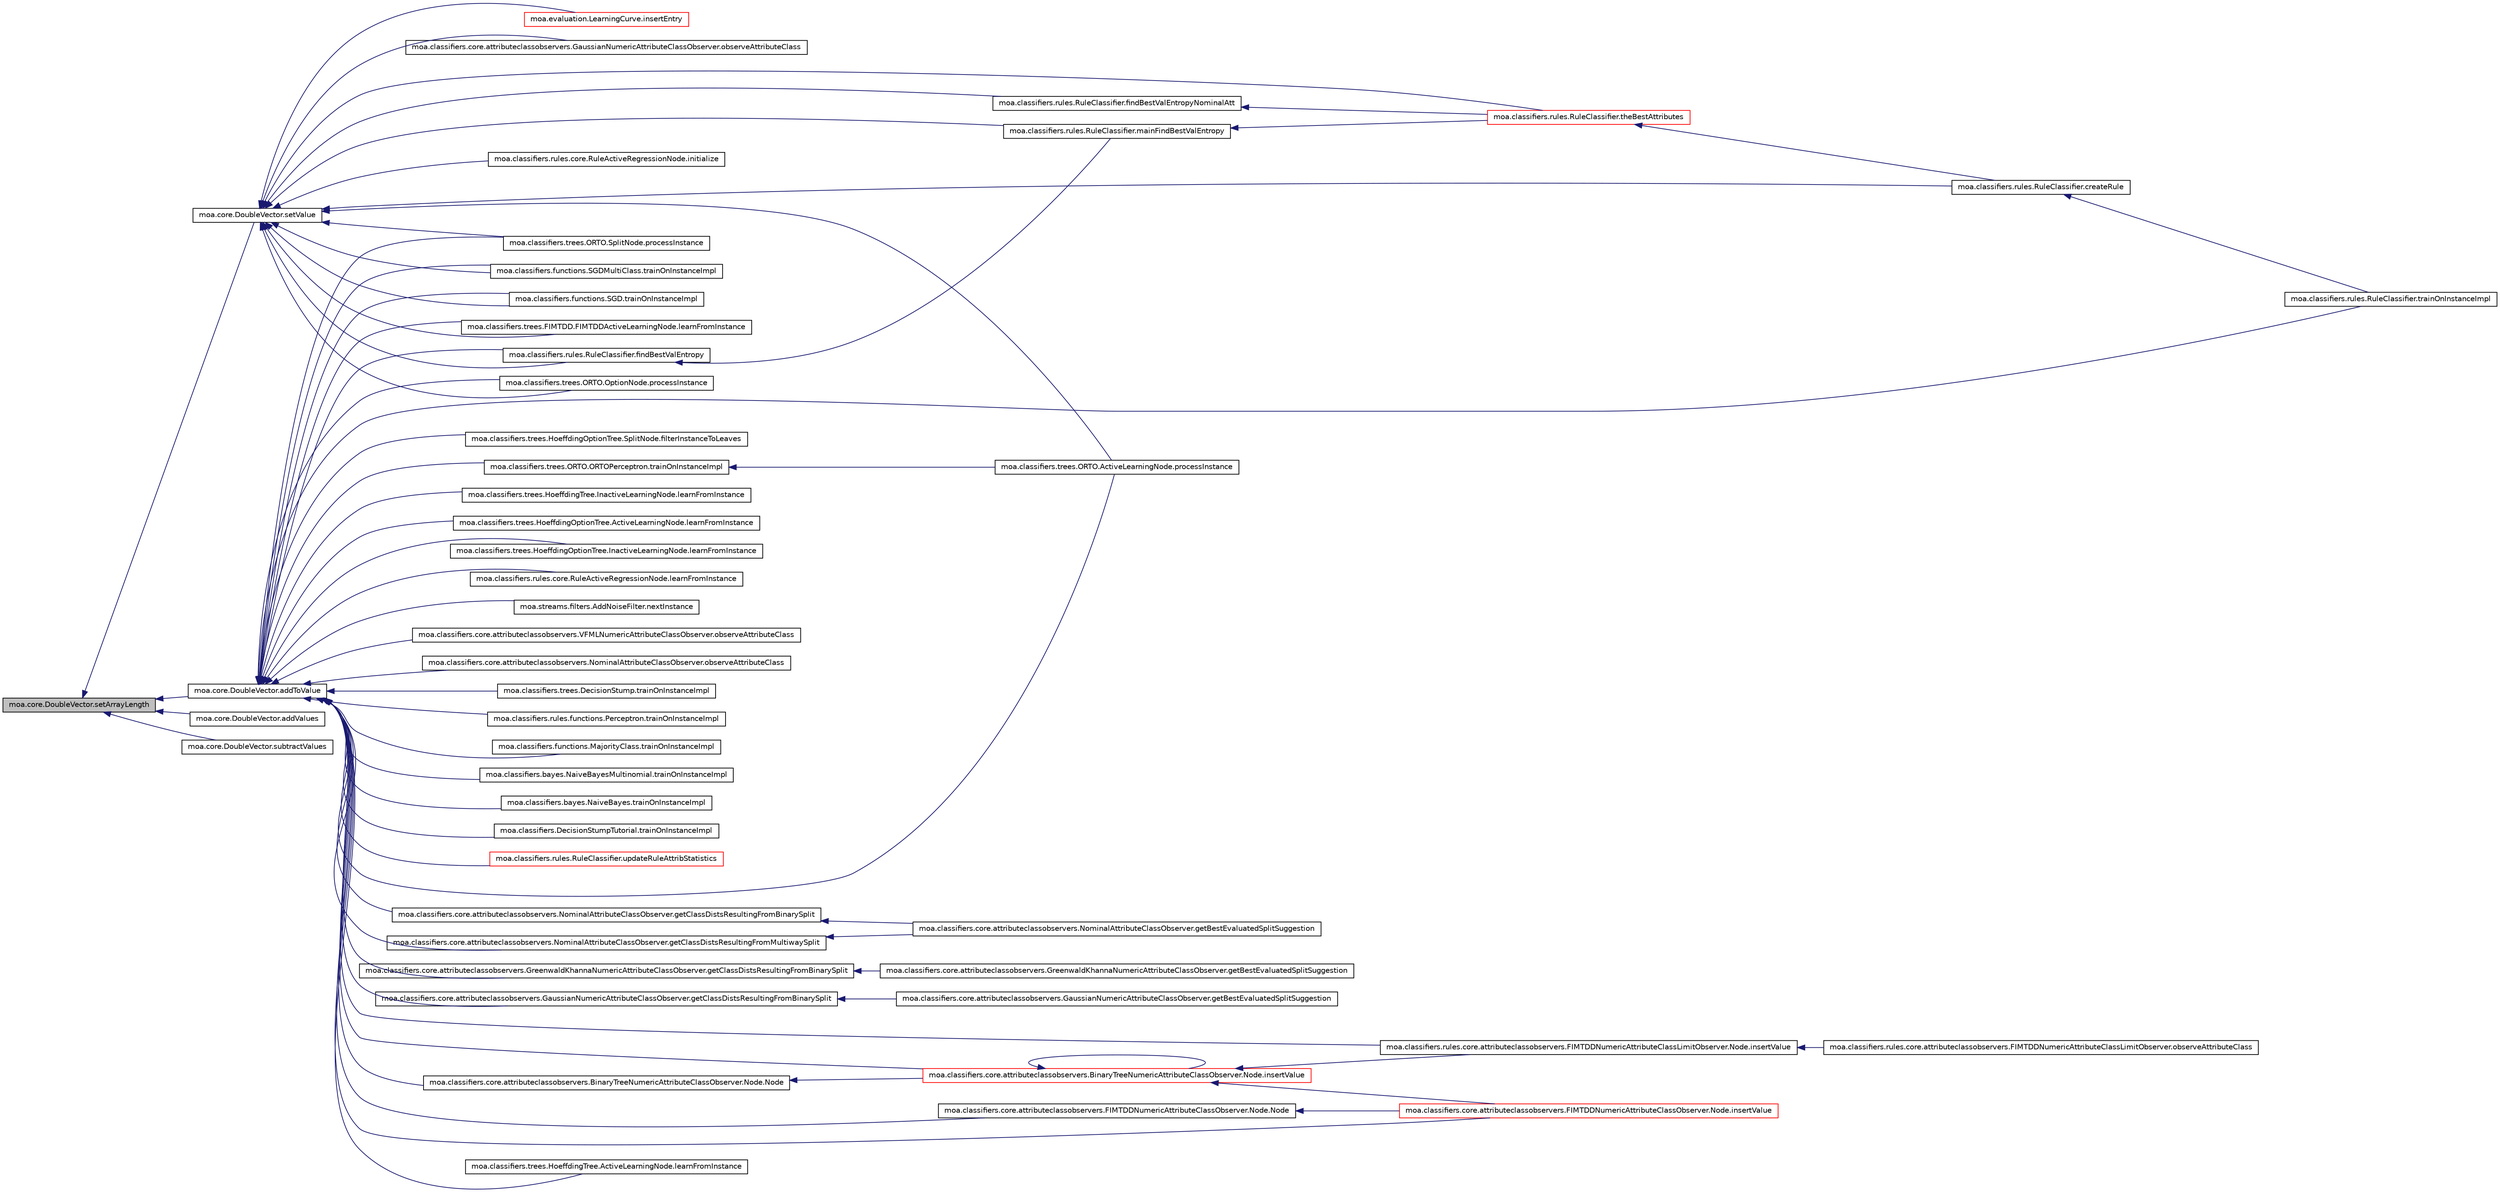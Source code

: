 digraph G
{
  edge [fontname="Helvetica",fontsize="10",labelfontname="Helvetica",labelfontsize="10"];
  node [fontname="Helvetica",fontsize="10",shape=record];
  rankdir=LR;
  Node1 [label="moa.core.DoubleVector.setArrayLength",height=0.2,width=0.4,color="black", fillcolor="grey75", style="filled" fontcolor="black"];
  Node1 -> Node2 [dir=back,color="midnightblue",fontsize="10",style="solid",fontname="Helvetica"];
  Node2 [label="moa.core.DoubleVector.addToValue",height=0.2,width=0.4,color="black", fillcolor="white", style="filled",URL="$classmoa_1_1core_1_1DoubleVector.html#a4050209166f4be04dd9f6dac3535d60e"];
  Node2 -> Node3 [dir=back,color="midnightblue",fontsize="10",style="solid",fontname="Helvetica"];
  Node3 [label="moa.classifiers.trees.HoeffdingOptionTree.SplitNode.filterInstanceToLeaves",height=0.2,width=0.4,color="black", fillcolor="white", style="filled",URL="$classmoa_1_1classifiers_1_1trees_1_1HoeffdingOptionTree_1_1SplitNode.html#a6f48271d4990eb62f3bf67c90c46f16d"];
  Node2 -> Node4 [dir=back,color="midnightblue",fontsize="10",style="solid",fontname="Helvetica"];
  Node4 [label="moa.classifiers.rules.RuleClassifier.findBestValEntropy",height=0.2,width=0.4,color="black", fillcolor="white", style="filled",URL="$classmoa_1_1classifiers_1_1rules_1_1RuleClassifier.html#af0f8c83ee817b32dcf1c1cf2bdf525f0"];
  Node4 -> Node5 [dir=back,color="midnightblue",fontsize="10",style="solid",fontname="Helvetica"];
  Node5 [label="moa.classifiers.rules.RuleClassifier.mainFindBestValEntropy",height=0.2,width=0.4,color="black", fillcolor="white", style="filled",URL="$classmoa_1_1classifiers_1_1rules_1_1RuleClassifier.html#aa3026ed69fead2e4677193c1824d1b12"];
  Node5 -> Node6 [dir=back,color="midnightblue",fontsize="10",style="solid",fontname="Helvetica"];
  Node6 [label="moa.classifiers.rules.RuleClassifier.theBestAttributes",height=0.2,width=0.4,color="red", fillcolor="white", style="filled",URL="$classmoa_1_1classifiers_1_1rules_1_1RuleClassifier.html#a08c80bf89e9f5c410373626cbfcf7464"];
  Node6 -> Node7 [dir=back,color="midnightblue",fontsize="10",style="solid",fontname="Helvetica"];
  Node7 [label="moa.classifiers.rules.RuleClassifier.createRule",height=0.2,width=0.4,color="black", fillcolor="white", style="filled",URL="$classmoa_1_1classifiers_1_1rules_1_1RuleClassifier.html#af0c813365cafcbc1698c258b856e4960"];
  Node7 -> Node8 [dir=back,color="midnightblue",fontsize="10",style="solid",fontname="Helvetica"];
  Node8 [label="moa.classifiers.rules.RuleClassifier.trainOnInstanceImpl",height=0.2,width=0.4,color="black", fillcolor="white", style="filled",URL="$classmoa_1_1classifiers_1_1rules_1_1RuleClassifier.html#abaeafe5f63a8fda72e948fc9e259d645",tooltip="Trains this classifier incrementally using the given instance."];
  Node2 -> Node9 [dir=back,color="midnightblue",fontsize="10",style="solid",fontname="Helvetica"];
  Node9 [label="moa.classifiers.core.attributeclassobservers.NominalAttributeClassObserver.getClassDistsResultingFromBinarySplit",height=0.2,width=0.4,color="black", fillcolor="white", style="filled",URL="$classmoa_1_1classifiers_1_1core_1_1attributeclassobservers_1_1NominalAttributeClassObserver.html#a3648e3ee1b90ff37541481c63363ad9a"];
  Node9 -> Node10 [dir=back,color="midnightblue",fontsize="10",style="solid",fontname="Helvetica"];
  Node10 [label="moa.classifiers.core.attributeclassobservers.NominalAttributeClassObserver.getBestEvaluatedSplitSuggestion",height=0.2,width=0.4,color="black", fillcolor="white", style="filled",URL="$classmoa_1_1classifiers_1_1core_1_1attributeclassobservers_1_1NominalAttributeClassObserver.html#accec1054970c8656dd8b85da0c45973d",tooltip="Gets the best split suggestion given a criterion and a class distribution."];
  Node2 -> Node11 [dir=back,color="midnightblue",fontsize="10",style="solid",fontname="Helvetica"];
  Node11 [label="moa.classifiers.core.attributeclassobservers.GreenwaldKhannaNumericAttributeClassObserver.getClassDistsResultingFromBinarySplit",height=0.2,width=0.4,color="black", fillcolor="white", style="filled",URL="$classmoa_1_1classifiers_1_1core_1_1attributeclassobservers_1_1GreenwaldKhannaNumericAttributeClassObserver.html#a020956b3baf6adf1342a04994dbb3547"];
  Node11 -> Node12 [dir=back,color="midnightblue",fontsize="10",style="solid",fontname="Helvetica"];
  Node12 [label="moa.classifiers.core.attributeclassobservers.GreenwaldKhannaNumericAttributeClassObserver.getBestEvaluatedSplitSuggestion",height=0.2,width=0.4,color="black", fillcolor="white", style="filled",URL="$classmoa_1_1classifiers_1_1core_1_1attributeclassobservers_1_1GreenwaldKhannaNumericAttributeClassObserver.html#a5e43b97b26839f07870b05a20dd18221",tooltip="Gets the best split suggestion given a criterion and a class distribution."];
  Node2 -> Node13 [dir=back,color="midnightblue",fontsize="10",style="solid",fontname="Helvetica"];
  Node13 [label="moa.classifiers.core.attributeclassobservers.GaussianNumericAttributeClassObserver.getClassDistsResultingFromBinarySplit",height=0.2,width=0.4,color="black", fillcolor="white", style="filled",URL="$classmoa_1_1classifiers_1_1core_1_1attributeclassobservers_1_1GaussianNumericAttributeClassObserver.html#a6aa9fa821534bf559c4945cb7acb81bf"];
  Node13 -> Node14 [dir=back,color="midnightblue",fontsize="10",style="solid",fontname="Helvetica"];
  Node14 [label="moa.classifiers.core.attributeclassobservers.GaussianNumericAttributeClassObserver.getBestEvaluatedSplitSuggestion",height=0.2,width=0.4,color="black", fillcolor="white", style="filled",URL="$classmoa_1_1classifiers_1_1core_1_1attributeclassobservers_1_1GaussianNumericAttributeClassObserver.html#a34446fa2c3deac589b3c813610bb746d",tooltip="Gets the best split suggestion given a criterion and a class distribution."];
  Node2 -> Node15 [dir=back,color="midnightblue",fontsize="10",style="solid",fontname="Helvetica"];
  Node15 [label="moa.classifiers.core.attributeclassobservers.NominalAttributeClassObserver.getClassDistsResultingFromMultiwaySplit",height=0.2,width=0.4,color="black", fillcolor="white", style="filled",URL="$classmoa_1_1classifiers_1_1core_1_1attributeclassobservers_1_1NominalAttributeClassObserver.html#a3f2bc90ff1bc70a208aa00f0f724370a"];
  Node15 -> Node10 [dir=back,color="midnightblue",fontsize="10",style="solid",fontname="Helvetica"];
  Node2 -> Node16 [dir=back,color="midnightblue",fontsize="10",style="solid",fontname="Helvetica"];
  Node16 [label="moa.classifiers.rules.core.attributeclassobservers.FIMTDDNumericAttributeClassLimitObserver.Node.insertValue",height=0.2,width=0.4,color="black", fillcolor="white", style="filled",URL="$classmoa_1_1classifiers_1_1rules_1_1core_1_1attributeclassobservers_1_1FIMTDDNumericAttributeClassLimitObserver_1_1Node.html#ab5b7594205d5d9f1342785b9f6549d27",tooltip="Insert a new value into the tree, updating both the sum of values and sum of squared..."];
  Node16 -> Node17 [dir=back,color="midnightblue",fontsize="10",style="solid",fontname="Helvetica"];
  Node17 [label="moa.classifiers.rules.core.attributeclassobservers.FIMTDDNumericAttributeClassLimitObserver.observeAttributeClass",height=0.2,width=0.4,color="black", fillcolor="white", style="filled",URL="$classmoa_1_1classifiers_1_1rules_1_1core_1_1attributeclassobservers_1_1FIMTDDNumericAttributeClassLimitObserver.html#a06c6235774d33280afcd588efdc90ff3"];
  Node2 -> Node18 [dir=back,color="midnightblue",fontsize="10",style="solid",fontname="Helvetica"];
  Node18 [label="moa.classifiers.core.attributeclassobservers.FIMTDDNumericAttributeClassObserver.Node.insertValue",height=0.2,width=0.4,color="red", fillcolor="white", style="filled",URL="$classmoa_1_1classifiers_1_1core_1_1attributeclassobservers_1_1FIMTDDNumericAttributeClassObserver_1_1Node.html#a738aab487236eff2f7fc0668f56dc296",tooltip="Insert a new value into the tree, updating both the sum of values and sum of squared..."];
  Node2 -> Node19 [dir=back,color="midnightblue",fontsize="10",style="solid",fontname="Helvetica"];
  Node19 [label="moa.classifiers.core.attributeclassobservers.BinaryTreeNumericAttributeClassObserver.Node.insertValue",height=0.2,width=0.4,color="red", fillcolor="white", style="filled",URL="$classmoa_1_1classifiers_1_1core_1_1attributeclassobservers_1_1BinaryTreeNumericAttributeClassObserver_1_1Node.html#ab43aea24c9a697b2834c61c8a8023a77"];
  Node19 -> Node16 [dir=back,color="midnightblue",fontsize="10",style="solid",fontname="Helvetica"];
  Node19 -> Node18 [dir=back,color="midnightblue",fontsize="10",style="solid",fontname="Helvetica"];
  Node19 -> Node19 [dir=back,color="midnightblue",fontsize="10",style="solid",fontname="Helvetica"];
  Node2 -> Node20 [dir=back,color="midnightblue",fontsize="10",style="solid",fontname="Helvetica"];
  Node20 [label="moa.classifiers.trees.HoeffdingTree.ActiveLearningNode.learnFromInstance",height=0.2,width=0.4,color="black", fillcolor="white", style="filled",URL="$classmoa_1_1classifiers_1_1trees_1_1HoeffdingTree_1_1ActiveLearningNode.html#ac5b3cfde80e659fe0ee639be3af002ab"];
  Node2 -> Node21 [dir=back,color="midnightblue",fontsize="10",style="solid",fontname="Helvetica"];
  Node21 [label="moa.classifiers.trees.HoeffdingTree.InactiveLearningNode.learnFromInstance",height=0.2,width=0.4,color="black", fillcolor="white", style="filled",URL="$classmoa_1_1classifiers_1_1trees_1_1HoeffdingTree_1_1InactiveLearningNode.html#ada21d9bc30c7ccebcf9da43166ca3f5f"];
  Node2 -> Node22 [dir=back,color="midnightblue",fontsize="10",style="solid",fontname="Helvetica"];
  Node22 [label="moa.classifiers.trees.HoeffdingOptionTree.ActiveLearningNode.learnFromInstance",height=0.2,width=0.4,color="black", fillcolor="white", style="filled",URL="$classmoa_1_1classifiers_1_1trees_1_1HoeffdingOptionTree_1_1ActiveLearningNode.html#a9fc3b69164dc55b2e305f4542ca4139f"];
  Node2 -> Node23 [dir=back,color="midnightblue",fontsize="10",style="solid",fontname="Helvetica"];
  Node23 [label="moa.classifiers.trees.HoeffdingOptionTree.InactiveLearningNode.learnFromInstance",height=0.2,width=0.4,color="black", fillcolor="white", style="filled",URL="$classmoa_1_1classifiers_1_1trees_1_1HoeffdingOptionTree_1_1InactiveLearningNode.html#a1bcbe426922543f5154353677ad13e72"];
  Node2 -> Node24 [dir=back,color="midnightblue",fontsize="10",style="solid",fontname="Helvetica"];
  Node24 [label="moa.classifiers.trees.FIMTDD.FIMTDDActiveLearningNode.learnFromInstance",height=0.2,width=0.4,color="black", fillcolor="white", style="filled",URL="$classmoa_1_1classifiers_1_1trees_1_1FIMTDD_1_1FIMTDDActiveLearningNode.html#a010e122cfb2f1519904af77a238fb9f5",tooltip="Method to learn from an instance that passes the new instance to the perceptron learner..."];
  Node2 -> Node25 [dir=back,color="midnightblue",fontsize="10",style="solid",fontname="Helvetica"];
  Node25 [label="moa.classifiers.rules.core.RuleActiveRegressionNode.learnFromInstance",height=0.2,width=0.4,color="black", fillcolor="white", style="filled",URL="$classmoa_1_1classifiers_1_1rules_1_1core_1_1RuleActiveRegressionNode.html#adc7f0578888c435fd67cfa803ed3fc71"];
  Node2 -> Node26 [dir=back,color="midnightblue",fontsize="10",style="solid",fontname="Helvetica"];
  Node26 [label="moa.streams.filters.AddNoiseFilter.nextInstance",height=0.2,width=0.4,color="black", fillcolor="white", style="filled",URL="$classmoa_1_1streams_1_1filters_1_1AddNoiseFilter.html#aa2b74031522eba8bf0b3f570eab687d2",tooltip="Gets the next instance from this stream."];
  Node2 -> Node27 [dir=back,color="midnightblue",fontsize="10",style="solid",fontname="Helvetica"];
  Node27 [label="moa.classifiers.core.attributeclassobservers.FIMTDDNumericAttributeClassObserver.Node.Node",height=0.2,width=0.4,color="black", fillcolor="white", style="filled",URL="$classmoa_1_1classifiers_1_1core_1_1attributeclassobservers_1_1FIMTDDNumericAttributeClassObserver_1_1Node.html#a94d7ac9de01e6f4b6c7fa4fcb5d99752"];
  Node27 -> Node18 [dir=back,color="midnightblue",fontsize="10",style="solid",fontname="Helvetica"];
  Node2 -> Node28 [dir=back,color="midnightblue",fontsize="10",style="solid",fontname="Helvetica"];
  Node28 [label="moa.classifiers.core.attributeclassobservers.BinaryTreeNumericAttributeClassObserver.Node.Node",height=0.2,width=0.4,color="black", fillcolor="white", style="filled",URL="$classmoa_1_1classifiers_1_1core_1_1attributeclassobservers_1_1BinaryTreeNumericAttributeClassObserver_1_1Node.html#a06c4271082375d85ba9aa9cbf0994584"];
  Node28 -> Node19 [dir=back,color="midnightblue",fontsize="10",style="solid",fontname="Helvetica"];
  Node2 -> Node29 [dir=back,color="midnightblue",fontsize="10",style="solid",fontname="Helvetica"];
  Node29 [label="moa.classifiers.core.attributeclassobservers.VFMLNumericAttributeClassObserver.observeAttributeClass",height=0.2,width=0.4,color="black", fillcolor="white", style="filled",URL="$classmoa_1_1classifiers_1_1core_1_1attributeclassobservers_1_1VFMLNumericAttributeClassObserver.html#a6dc9db81d435e3d4f930f51b8b0c2642",tooltip="Updates statistics of this observer given an attribute value, a class and the weight..."];
  Node2 -> Node30 [dir=back,color="midnightblue",fontsize="10",style="solid",fontname="Helvetica"];
  Node30 [label="moa.classifiers.core.attributeclassobservers.NominalAttributeClassObserver.observeAttributeClass",height=0.2,width=0.4,color="black", fillcolor="white", style="filled",URL="$classmoa_1_1classifiers_1_1core_1_1attributeclassobservers_1_1NominalAttributeClassObserver.html#a4903ca652c16f176db1ebdb2a5ac683c",tooltip="Updates statistics of this observer given an attribute value, a class and the weight..."];
  Node2 -> Node31 [dir=back,color="midnightblue",fontsize="10",style="solid",fontname="Helvetica"];
  Node31 [label="moa.classifiers.trees.ORTO.ActiveLearningNode.processInstance",height=0.2,width=0.4,color="black", fillcolor="white", style="filled",URL="$classmoa_1_1classifiers_1_1trees_1_1ORTO_1_1ActiveLearningNode.html#a56892d5a3620b1df383f415202d5e916"];
  Node2 -> Node32 [dir=back,color="midnightblue",fontsize="10",style="solid",fontname="Helvetica"];
  Node32 [label="moa.classifiers.trees.ORTO.OptionNode.processInstance",height=0.2,width=0.4,color="black", fillcolor="white", style="filled",URL="$classmoa_1_1classifiers_1_1trees_1_1ORTO_1_1OptionNode.html#add3cad73c00c3ac29decf238bb9e26da"];
  Node2 -> Node33 [dir=back,color="midnightblue",fontsize="10",style="solid",fontname="Helvetica"];
  Node33 [label="moa.classifiers.trees.ORTO.SplitNode.processInstance",height=0.2,width=0.4,color="black", fillcolor="white", style="filled",URL="$classmoa_1_1classifiers_1_1trees_1_1ORTO_1_1SplitNode.html#a4434ca7bad0ac2f1a1db2141b95c2262"];
  Node2 -> Node34 [dir=back,color="midnightblue",fontsize="10",style="solid",fontname="Helvetica"];
  Node34 [label="moa.classifiers.trees.ORTO.ORTOPerceptron.trainOnInstanceImpl",height=0.2,width=0.4,color="black", fillcolor="white", style="filled",URL="$classmoa_1_1classifiers_1_1trees_1_1ORTO_1_1ORTOPerceptron.html#a74b8104e1b397ce074252442af5eec71",tooltip="Update the model using the provided instance."];
  Node34 -> Node31 [dir=back,color="midnightblue",fontsize="10",style="solid",fontname="Helvetica"];
  Node2 -> Node35 [dir=back,color="midnightblue",fontsize="10",style="solid",fontname="Helvetica"];
  Node35 [label="moa.classifiers.trees.DecisionStump.trainOnInstanceImpl",height=0.2,width=0.4,color="black", fillcolor="white", style="filled",URL="$classmoa_1_1classifiers_1_1trees_1_1DecisionStump.html#a32067bc75ba3bd5e5a56955740a091cb",tooltip="Trains this classifier incrementally using the given instance."];
  Node2 -> Node8 [dir=back,color="midnightblue",fontsize="10",style="solid",fontname="Helvetica"];
  Node2 -> Node36 [dir=back,color="midnightblue",fontsize="10",style="solid",fontname="Helvetica"];
  Node36 [label="moa.classifiers.functions.SGDMultiClass.trainOnInstanceImpl",height=0.2,width=0.4,color="black", fillcolor="white", style="filled",URL="$classmoa_1_1classifiers_1_1functions_1_1SGDMultiClass.html#a80eb3f2f9d30d403c820ee5a2b822179"];
  Node2 -> Node37 [dir=back,color="midnightblue",fontsize="10",style="solid",fontname="Helvetica"];
  Node37 [label="moa.classifiers.functions.SGD.trainOnInstanceImpl",height=0.2,width=0.4,color="black", fillcolor="white", style="filled",URL="$classmoa_1_1classifiers_1_1functions_1_1SGD.html#ab783d42c0b72dbc47dee632ee899eb0c",tooltip="Trains the classifier with the given instance."];
  Node2 -> Node38 [dir=back,color="midnightblue",fontsize="10",style="solid",fontname="Helvetica"];
  Node38 [label="moa.classifiers.rules.functions.Perceptron.trainOnInstanceImpl",height=0.2,width=0.4,color="black", fillcolor="white", style="filled",URL="$classmoa_1_1classifiers_1_1rules_1_1functions_1_1Perceptron.html#a20ccc729ffc116b8ad81830e8e735d09",tooltip="Update the model using the provided instance."];
  Node2 -> Node39 [dir=back,color="midnightblue",fontsize="10",style="solid",fontname="Helvetica"];
  Node39 [label="moa.classifiers.functions.MajorityClass.trainOnInstanceImpl",height=0.2,width=0.4,color="black", fillcolor="white", style="filled",URL="$classmoa_1_1classifiers_1_1functions_1_1MajorityClass.html#aa440d2066c5d61a7882980ead732ac20",tooltip="Trains this classifier incrementally using the given instance."];
  Node2 -> Node40 [dir=back,color="midnightblue",fontsize="10",style="solid",fontname="Helvetica"];
  Node40 [label="moa.classifiers.bayes.NaiveBayesMultinomial.trainOnInstanceImpl",height=0.2,width=0.4,color="black", fillcolor="white", style="filled",URL="$classmoa_1_1classifiers_1_1bayes_1_1NaiveBayesMultinomial.html#ac0dda871026eab559944c60987538b1a",tooltip="Trains the classifier with the given instance."];
  Node2 -> Node41 [dir=back,color="midnightblue",fontsize="10",style="solid",fontname="Helvetica"];
  Node41 [label="moa.classifiers.bayes.NaiveBayes.trainOnInstanceImpl",height=0.2,width=0.4,color="black", fillcolor="white", style="filled",URL="$classmoa_1_1classifiers_1_1bayes_1_1NaiveBayes.html#a49475a13eb0f2a0955a04a0d25b7bec0",tooltip="Trains this classifier incrementally using the given instance."];
  Node2 -> Node42 [dir=back,color="midnightblue",fontsize="10",style="solid",fontname="Helvetica"];
  Node42 [label="moa.classifiers.DecisionStumpTutorial.trainOnInstanceImpl",height=0.2,width=0.4,color="black", fillcolor="white", style="filled",URL="$classmoa_1_1classifiers_1_1DecisionStumpTutorial.html#a6712d7bdd492223e5d17f11155a4c461",tooltip="Trains this classifier incrementally using the given instance."];
  Node2 -> Node43 [dir=back,color="midnightblue",fontsize="10",style="solid",fontname="Helvetica"];
  Node43 [label="moa.classifiers.rules.RuleClassifier.updateRuleAttribStatistics",height=0.2,width=0.4,color="red", fillcolor="white", style="filled",URL="$classmoa_1_1classifiers_1_1rules_1_1RuleClassifier.html#a702db28f3a9c0d2712df478c53adfbc6"];
  Node1 -> Node44 [dir=back,color="midnightblue",fontsize="10",style="solid",fontname="Helvetica"];
  Node44 [label="moa.core.DoubleVector.addValues",height=0.2,width=0.4,color="black", fillcolor="white", style="filled",URL="$classmoa_1_1core_1_1DoubleVector.html#a1da9d5d550e80714b9a6879ba749e86c"];
  Node1 -> Node45 [dir=back,color="midnightblue",fontsize="10",style="solid",fontname="Helvetica"];
  Node45 [label="moa.core.DoubleVector.setValue",height=0.2,width=0.4,color="black", fillcolor="white", style="filled",URL="$classmoa_1_1core_1_1DoubleVector.html#afdb9ecc487070e6f0943e889a46334b8"];
  Node45 -> Node7 [dir=back,color="midnightblue",fontsize="10",style="solid",fontname="Helvetica"];
  Node45 -> Node4 [dir=back,color="midnightblue",fontsize="10",style="solid",fontname="Helvetica"];
  Node45 -> Node46 [dir=back,color="midnightblue",fontsize="10",style="solid",fontname="Helvetica"];
  Node46 [label="moa.classifiers.rules.RuleClassifier.findBestValEntropyNominalAtt",height=0.2,width=0.4,color="black", fillcolor="white", style="filled",URL="$classmoa_1_1classifiers_1_1rules_1_1RuleClassifier.html#a4387654b7ea48c473db7b1a4dd9ad53f"];
  Node46 -> Node6 [dir=back,color="midnightblue",fontsize="10",style="solid",fontname="Helvetica"];
  Node45 -> Node47 [dir=back,color="midnightblue",fontsize="10",style="solid",fontname="Helvetica"];
  Node47 [label="moa.classifiers.rules.core.RuleActiveRegressionNode.initialize",height=0.2,width=0.4,color="black", fillcolor="white", style="filled",URL="$classmoa_1_1classifiers_1_1rules_1_1core_1_1RuleActiveRegressionNode.html#a8f1f840c0a696644bdf0db1f04cb910d"];
  Node45 -> Node48 [dir=back,color="midnightblue",fontsize="10",style="solid",fontname="Helvetica"];
  Node48 [label="moa.evaluation.LearningCurve.insertEntry",height=0.2,width=0.4,color="red", fillcolor="white", style="filled",URL="$classmoa_1_1evaluation_1_1LearningCurve.html#a356a1d7e879cd4cd18204bc3dca8c0c2"];
  Node45 -> Node24 [dir=back,color="midnightblue",fontsize="10",style="solid",fontname="Helvetica"];
  Node45 -> Node5 [dir=back,color="midnightblue",fontsize="10",style="solid",fontname="Helvetica"];
  Node45 -> Node49 [dir=back,color="midnightblue",fontsize="10",style="solid",fontname="Helvetica"];
  Node49 [label="moa.classifiers.core.attributeclassobservers.GaussianNumericAttributeClassObserver.observeAttributeClass",height=0.2,width=0.4,color="black", fillcolor="white", style="filled",URL="$classmoa_1_1classifiers_1_1core_1_1attributeclassobservers_1_1GaussianNumericAttributeClassObserver.html#a7b9ebf9afb27c2982f7f8c8513190c9f",tooltip="Updates statistics of this observer given an attribute value, a class and the weight..."];
  Node45 -> Node31 [dir=back,color="midnightblue",fontsize="10",style="solid",fontname="Helvetica"];
  Node45 -> Node32 [dir=back,color="midnightblue",fontsize="10",style="solid",fontname="Helvetica"];
  Node45 -> Node33 [dir=back,color="midnightblue",fontsize="10",style="solid",fontname="Helvetica"];
  Node45 -> Node6 [dir=back,color="midnightblue",fontsize="10",style="solid",fontname="Helvetica"];
  Node45 -> Node36 [dir=back,color="midnightblue",fontsize="10",style="solid",fontname="Helvetica"];
  Node45 -> Node37 [dir=back,color="midnightblue",fontsize="10",style="solid",fontname="Helvetica"];
  Node1 -> Node50 [dir=back,color="midnightblue",fontsize="10",style="solid",fontname="Helvetica"];
  Node50 [label="moa.core.DoubleVector.subtractValues",height=0.2,width=0.4,color="black", fillcolor="white", style="filled",URL="$classmoa_1_1core_1_1DoubleVector.html#a8fd199bfb2e5abcad8824752127e4d37"];
}
